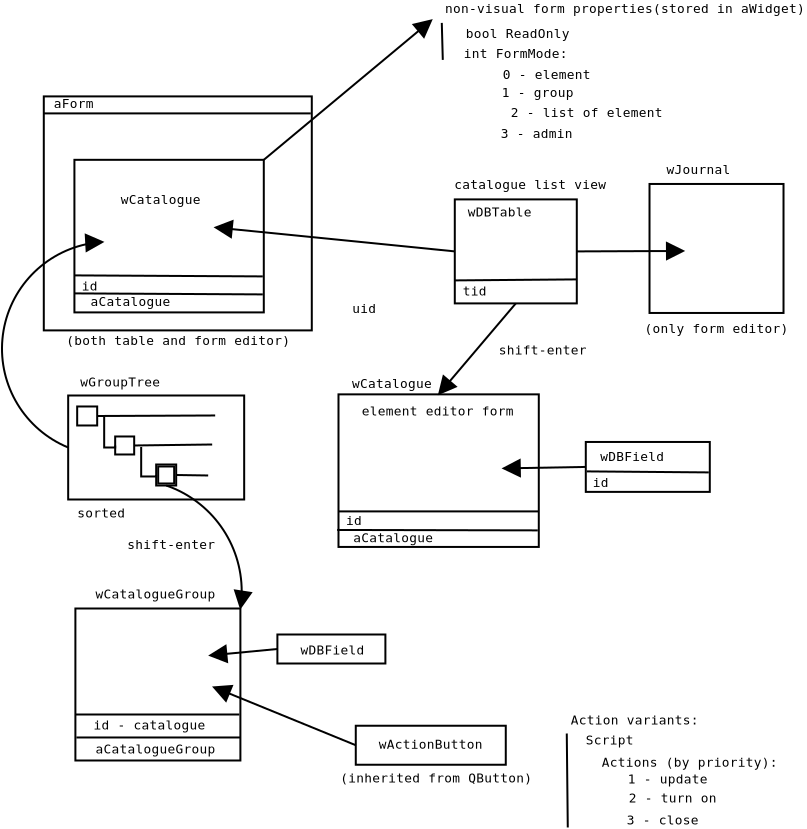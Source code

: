 <?xml version="1.0" encoding="UTF-8"?>
<dia:diagram xmlns:dia="http://www.lysator.liu.se/~alla/dia/">
  <dia:layer name="Фон" visible="true">
    <dia:object type="Standard - Box" version="0" id="O0">
      <dia:attribute name="obj_pos">
        <dia:point val="2.519,0.479"/>
      </dia:attribute>
      <dia:attribute name="obj_bb">
        <dia:rectangle val="2.469,0.429;15.969,12.229"/>
      </dia:attribute>
      <dia:attribute name="elem_corner">
        <dia:point val="2.519,0.479"/>
      </dia:attribute>
      <dia:attribute name="elem_width">
        <dia:real val="13.4"/>
      </dia:attribute>
      <dia:attribute name="elem_height">
        <dia:real val="11.7"/>
      </dia:attribute>
      <dia:attribute name="show_background">
        <dia:boolean val="true"/>
      </dia:attribute>
    </dia:object>
    <dia:object type="Standard - Box" version="0" id="O1">
      <dia:attribute name="obj_pos">
        <dia:point val="4.05,3.65"/>
      </dia:attribute>
      <dia:attribute name="obj_bb">
        <dia:rectangle val="4,3.6;13.569,11.329"/>
      </dia:attribute>
      <dia:attribute name="elem_corner">
        <dia:point val="4.05,3.65"/>
      </dia:attribute>
      <dia:attribute name="elem_width">
        <dia:real val="9.469"/>
      </dia:attribute>
      <dia:attribute name="elem_height">
        <dia:real val="7.629"/>
      </dia:attribute>
      <dia:attribute name="show_background">
        <dia:boolean val="true"/>
      </dia:attribute>
    </dia:object>
    <dia:object type="Standard - Text" version="0" id="O2">
      <dia:attribute name="obj_pos">
        <dia:point val="8.288,5.857"/>
      </dia:attribute>
      <dia:attribute name="obj_bb">
        <dia:rectangle val="5.657,5.261;10.919,6.061"/>
      </dia:attribute>
      <dia:attribute name="text">
        <dia:composite type="text">
          <dia:attribute name="string">
            <dia:string>#wCatalogue#</dia:string>
          </dia:attribute>
          <dia:attribute name="font">
            <dia:font name="Courier"/>
          </dia:attribute>
          <dia:attribute name="height">
            <dia:real val="0.8"/>
          </dia:attribute>
          <dia:attribute name="pos">
            <dia:point val="8.288,5.857"/>
          </dia:attribute>
          <dia:attribute name="color">
            <dia:color val="#000000"/>
          </dia:attribute>
          <dia:attribute name="alignment">
            <dia:enum val="1"/>
          </dia:attribute>
        </dia:composite>
      </dia:attribute>
    </dia:object>
    <dia:object type="Standard - Text" version="0" id="O3">
      <dia:attribute name="obj_pos">
        <dia:point val="26.838,5.107"/>
      </dia:attribute>
      <dia:attribute name="obj_bb">
        <dia:rectangle val="21.791,4.511;31.885,5.311"/>
      </dia:attribute>
      <dia:attribute name="text">
        <dia:composite type="text">
          <dia:attribute name="string">
            <dia:string>#catalogue list view#</dia:string>
          </dia:attribute>
          <dia:attribute name="font">
            <dia:font name="Courier"/>
          </dia:attribute>
          <dia:attribute name="height">
            <dia:real val="0.8"/>
          </dia:attribute>
          <dia:attribute name="pos">
            <dia:point val="26.838,5.107"/>
          </dia:attribute>
          <dia:attribute name="color">
            <dia:color val="#000000"/>
          </dia:attribute>
          <dia:attribute name="alignment">
            <dia:enum val="1"/>
          </dia:attribute>
        </dia:composite>
      </dia:attribute>
    </dia:object>
    <dia:object type="Standard - Box" version="0" id="O4">
      <dia:attribute name="obj_pos">
        <dia:point val="23.069,5.629"/>
      </dia:attribute>
      <dia:attribute name="obj_bb">
        <dia:rectangle val="23.019,5.579;29.219,10.879"/>
      </dia:attribute>
      <dia:attribute name="elem_corner">
        <dia:point val="23.069,5.629"/>
      </dia:attribute>
      <dia:attribute name="elem_width">
        <dia:real val="6.1"/>
      </dia:attribute>
      <dia:attribute name="elem_height">
        <dia:real val="5.2"/>
      </dia:attribute>
      <dia:attribute name="show_background">
        <dia:boolean val="true"/>
      </dia:attribute>
    </dia:object>
    <dia:object type="Standard - Text" version="0" id="O5">
      <dia:attribute name="obj_pos">
        <dia:point val="25.319,6.479"/>
      </dia:attribute>
      <dia:attribute name="obj_bb">
        <dia:rectangle val="23.224,5.882;27.413,6.682"/>
      </dia:attribute>
      <dia:attribute name="text">
        <dia:composite type="text">
          <dia:attribute name="string">
            <dia:string>#wDBTable#</dia:string>
          </dia:attribute>
          <dia:attribute name="font">
            <dia:font name="Courier"/>
          </dia:attribute>
          <dia:attribute name="height">
            <dia:real val="0.8"/>
          </dia:attribute>
          <dia:attribute name="pos">
            <dia:point val="25.319,6.479"/>
          </dia:attribute>
          <dia:attribute name="color">
            <dia:color val="#000000"/>
          </dia:attribute>
          <dia:attribute name="alignment">
            <dia:enum val="1"/>
          </dia:attribute>
        </dia:composite>
      </dia:attribute>
    </dia:object>
    <dia:object type="Standard - Text" version="0" id="O6">
      <dia:attribute name="obj_pos">
        <dia:point val="27.469,13.379"/>
      </dia:attribute>
      <dia:attribute name="obj_bb">
        <dia:rectangle val="24.591,12.782;30.346,13.582"/>
      </dia:attribute>
      <dia:attribute name="text">
        <dia:composite type="text">
          <dia:attribute name="string">
            <dia:string>#shift-enter#</dia:string>
          </dia:attribute>
          <dia:attribute name="font">
            <dia:font name="Courier"/>
          </dia:attribute>
          <dia:attribute name="height">
            <dia:real val="0.8"/>
          </dia:attribute>
          <dia:attribute name="pos">
            <dia:point val="27.469,13.379"/>
          </dia:attribute>
          <dia:attribute name="color">
            <dia:color val="#000000"/>
          </dia:attribute>
          <dia:attribute name="alignment">
            <dia:enum val="1"/>
          </dia:attribute>
        </dia:composite>
      </dia:attribute>
    </dia:object>
    <dia:object type="Standard - Text" version="0" id="O7">
      <dia:attribute name="obj_pos">
        <dia:point val="6.854,10.962"/>
      </dia:attribute>
      <dia:attribute name="obj_bb">
        <dia:rectangle val="4.24,10.366;9.468,11.166"/>
      </dia:attribute>
      <dia:attribute name="text">
        <dia:composite type="text">
          <dia:attribute name="string">
            <dia:string>#aCatalogue#</dia:string>
          </dia:attribute>
          <dia:attribute name="font">
            <dia:font name="Courier"/>
          </dia:attribute>
          <dia:attribute name="height">
            <dia:real val="0.8"/>
          </dia:attribute>
          <dia:attribute name="pos">
            <dia:point val="6.854,10.962"/>
          </dia:attribute>
          <dia:attribute name="color">
            <dia:color val="#000000"/>
          </dia:attribute>
          <dia:attribute name="alignment">
            <dia:enum val="1"/>
          </dia:attribute>
        </dia:composite>
      </dia:attribute>
    </dia:object>
    <dia:object type="Standard - Text" version="0" id="O8">
      <dia:attribute name="obj_pos">
        <dia:point val="4.819,10.178"/>
      </dia:attribute>
      <dia:attribute name="obj_bb">
        <dia:rectangle val="4.33,9.582;5.307,10.382"/>
      </dia:attribute>
      <dia:attribute name="text">
        <dia:composite type="text">
          <dia:attribute name="string">
            <dia:string>#id#</dia:string>
          </dia:attribute>
          <dia:attribute name="font">
            <dia:font name="Courier"/>
          </dia:attribute>
          <dia:attribute name="height">
            <dia:real val="0.8"/>
          </dia:attribute>
          <dia:attribute name="pos">
            <dia:point val="4.819,10.178"/>
          </dia:attribute>
          <dia:attribute name="color">
            <dia:color val="#000000"/>
          </dia:attribute>
          <dia:attribute name="alignment">
            <dia:enum val="1"/>
          </dia:attribute>
        </dia:composite>
      </dia:attribute>
    </dia:object>
    <dia:object type="Standard - Box" version="0" id="O9">
      <dia:attribute name="obj_pos">
        <dia:point val="17.254,15.377"/>
      </dia:attribute>
      <dia:attribute name="obj_bb">
        <dia:rectangle val="17.204,15.326;27.319,23.055"/>
      </dia:attribute>
      <dia:attribute name="elem_corner">
        <dia:point val="17.254,15.377"/>
      </dia:attribute>
      <dia:attribute name="elem_width">
        <dia:real val="10.015"/>
      </dia:attribute>
      <dia:attribute name="elem_height">
        <dia:real val="7.629"/>
      </dia:attribute>
      <dia:attribute name="show_background">
        <dia:boolean val="true"/>
      </dia:attribute>
    </dia:object>
    <dia:object type="Standard - Text" version="0" id="O10">
      <dia:attribute name="obj_pos">
        <dia:point val="19.923,15.055"/>
      </dia:attribute>
      <dia:attribute name="obj_bb">
        <dia:rectangle val="17.291,14.459;22.554,15.258"/>
      </dia:attribute>
      <dia:attribute name="text">
        <dia:composite type="text">
          <dia:attribute name="string">
            <dia:string>#wCatalogue#</dia:string>
          </dia:attribute>
          <dia:attribute name="font">
            <dia:font name="Courier"/>
          </dia:attribute>
          <dia:attribute name="height">
            <dia:real val="0.8"/>
          </dia:attribute>
          <dia:attribute name="pos">
            <dia:point val="19.923,15.055"/>
          </dia:attribute>
          <dia:attribute name="color">
            <dia:color val="#000000"/>
          </dia:attribute>
          <dia:attribute name="alignment">
            <dia:enum val="1"/>
          </dia:attribute>
        </dia:composite>
      </dia:attribute>
    </dia:object>
    <dia:object type="Standard - Text" version="0" id="O11">
      <dia:attribute name="obj_pos">
        <dia:point val="19.995,22.774"/>
      </dia:attribute>
      <dia:attribute name="obj_bb">
        <dia:rectangle val="17.382,22.178;22.609,22.978"/>
      </dia:attribute>
      <dia:attribute name="text">
        <dia:composite type="text">
          <dia:attribute name="string">
            <dia:string>#aCatalogue#</dia:string>
          </dia:attribute>
          <dia:attribute name="font">
            <dia:font name="Courier"/>
          </dia:attribute>
          <dia:attribute name="height">
            <dia:real val="0.8"/>
          </dia:attribute>
          <dia:attribute name="pos">
            <dia:point val="19.995,22.774"/>
          </dia:attribute>
          <dia:attribute name="color">
            <dia:color val="#000000"/>
          </dia:attribute>
          <dia:attribute name="alignment">
            <dia:enum val="1"/>
          </dia:attribute>
        </dia:composite>
      </dia:attribute>
    </dia:object>
    <dia:object type="Standard - Text" version="0" id="O12">
      <dia:attribute name="obj_pos">
        <dia:point val="18.023,21.905"/>
      </dia:attribute>
      <dia:attribute name="obj_bb">
        <dia:rectangle val="17.534,21.308;18.511,22.108"/>
      </dia:attribute>
      <dia:attribute name="text">
        <dia:composite type="text">
          <dia:attribute name="string">
            <dia:string>#id#</dia:string>
          </dia:attribute>
          <dia:attribute name="font">
            <dia:font name="Courier"/>
          </dia:attribute>
          <dia:attribute name="height">
            <dia:real val="0.8"/>
          </dia:attribute>
          <dia:attribute name="pos">
            <dia:point val="18.023,21.905"/>
          </dia:attribute>
          <dia:attribute name="color">
            <dia:color val="#000000"/>
          </dia:attribute>
          <dia:attribute name="alignment">
            <dia:enum val="1"/>
          </dia:attribute>
        </dia:composite>
      </dia:attribute>
    </dia:object>
    <dia:object type="Standard - Line" version="0" id="O13">
      <dia:attribute name="obj_pos">
        <dia:point val="23.069,8.229"/>
      </dia:attribute>
      <dia:attribute name="obj_bb">
        <dia:rectangle val="10.939,6.228;23.123,8.283"/>
      </dia:attribute>
      <dia:attribute name="conn_endpoints">
        <dia:point val="23.069,8.229"/>
        <dia:point val="11.069,7.029"/>
      </dia:attribute>
      <dia:attribute name="numcp">
        <dia:int val="1"/>
      </dia:attribute>
      <dia:attribute name="end_arrow">
        <dia:enum val="3"/>
      </dia:attribute>
      <dia:attribute name="end_arrow_length">
        <dia:real val="0.8"/>
      </dia:attribute>
      <dia:attribute name="end_arrow_width">
        <dia:real val="0.8"/>
      </dia:attribute>
      <dia:connections>
        <dia:connection handle="0" to="O4" connection="3"/>
      </dia:connections>
    </dia:object>
    <dia:object type="Standard - Box" version="0" id="O14">
      <dia:attribute name="obj_pos">
        <dia:point val="29.619,17.757"/>
      </dia:attribute>
      <dia:attribute name="obj_bb">
        <dia:rectangle val="29.569,17.707;35.869,20.303"/>
      </dia:attribute>
      <dia:attribute name="elem_corner">
        <dia:point val="29.619,17.757"/>
      </dia:attribute>
      <dia:attribute name="elem_width">
        <dia:real val="6.2"/>
      </dia:attribute>
      <dia:attribute name="elem_height">
        <dia:real val="2.496"/>
      </dia:attribute>
      <dia:attribute name="show_background">
        <dia:boolean val="true"/>
      </dia:attribute>
    </dia:object>
    <dia:object type="Standard - Text" version="0" id="O15">
      <dia:attribute name="obj_pos">
        <dia:point val="31.938,18.707"/>
      </dia:attribute>
      <dia:attribute name="obj_bb">
        <dia:rectangle val="29.813,18.11;34.063,18.91"/>
      </dia:attribute>
      <dia:attribute name="text">
        <dia:composite type="text">
          <dia:attribute name="string">
            <dia:string>#wDBField#</dia:string>
          </dia:attribute>
          <dia:attribute name="font">
            <dia:font name="Courier"/>
          </dia:attribute>
          <dia:attribute name="height">
            <dia:real val="0.8"/>
          </dia:attribute>
          <dia:attribute name="pos">
            <dia:point val="31.938,18.707"/>
          </dia:attribute>
          <dia:attribute name="color">
            <dia:color val="#000000"/>
          </dia:attribute>
          <dia:attribute name="alignment">
            <dia:enum val="1"/>
          </dia:attribute>
        </dia:composite>
      </dia:attribute>
    </dia:object>
    <dia:object type="Standard - Text" version="0" id="O16">
      <dia:attribute name="obj_pos">
        <dia:point val="30.369,20.003"/>
      </dia:attribute>
      <dia:attribute name="obj_bb">
        <dia:rectangle val="29.88,19.407;30.857,20.207"/>
      </dia:attribute>
      <dia:attribute name="text">
        <dia:composite type="text">
          <dia:attribute name="string">
            <dia:string>#id#</dia:string>
          </dia:attribute>
          <dia:attribute name="font">
            <dia:font name="Courier"/>
          </dia:attribute>
          <dia:attribute name="height">
            <dia:real val="0.8"/>
          </dia:attribute>
          <dia:attribute name="pos">
            <dia:point val="30.369,20.003"/>
          </dia:attribute>
          <dia:attribute name="color">
            <dia:color val="#000000"/>
          </dia:attribute>
          <dia:attribute name="alignment">
            <dia:enum val="1"/>
          </dia:attribute>
        </dia:composite>
      </dia:attribute>
    </dia:object>
    <dia:object type="Standard - Line" version="0" id="O17">
      <dia:attribute name="obj_pos">
        <dia:point val="29.619,19.005"/>
      </dia:attribute>
      <dia:attribute name="obj_bb">
        <dia:rectangle val="25.405,18.278;29.67,19.879"/>
      </dia:attribute>
      <dia:attribute name="conn_endpoints">
        <dia:point val="29.619,19.005"/>
        <dia:point val="25.469,19.078"/>
      </dia:attribute>
      <dia:attribute name="numcp">
        <dia:int val="1"/>
      </dia:attribute>
      <dia:attribute name="end_arrow">
        <dia:enum val="3"/>
      </dia:attribute>
      <dia:attribute name="end_arrow_length">
        <dia:real val="0.8"/>
      </dia:attribute>
      <dia:attribute name="end_arrow_width">
        <dia:real val="0.8"/>
      </dia:attribute>
      <dia:connections>
        <dia:connection handle="0" to="O14" connection="3"/>
      </dia:connections>
    </dia:object>
    <dia:object type="Standard - Text" version="0" id="O18">
      <dia:attribute name="obj_pos">
        <dia:point val="22.219,16.428"/>
      </dia:attribute>
      <dia:attribute name="obj_bb">
        <dia:rectangle val="17.15,15.832;27.288,16.632"/>
      </dia:attribute>
      <dia:attribute name="text">
        <dia:composite type="text">
          <dia:attribute name="string">
            <dia:string>#element editor form#</dia:string>
          </dia:attribute>
          <dia:attribute name="font">
            <dia:font name="Courier"/>
          </dia:attribute>
          <dia:attribute name="height">
            <dia:real val="0.8"/>
          </dia:attribute>
          <dia:attribute name="pos">
            <dia:point val="22.219,16.428"/>
          </dia:attribute>
          <dia:attribute name="color">
            <dia:color val="#000000"/>
          </dia:attribute>
          <dia:attribute name="alignment">
            <dia:enum val="1"/>
          </dia:attribute>
        </dia:composite>
      </dia:attribute>
    </dia:object>
    <dia:object type="Standard - Text" version="0" id="O19">
      <dia:attribute name="obj_pos">
        <dia:point val="18.538,11.307"/>
      </dia:attribute>
      <dia:attribute name="obj_bb">
        <dia:rectangle val="17.759,10.71;19.317,11.511"/>
      </dia:attribute>
      <dia:attribute name="text">
        <dia:composite type="text">
          <dia:attribute name="string">
            <dia:string>#uid#</dia:string>
          </dia:attribute>
          <dia:attribute name="font">
            <dia:font name="Courier"/>
          </dia:attribute>
          <dia:attribute name="height">
            <dia:real val="0.8"/>
          </dia:attribute>
          <dia:attribute name="pos">
            <dia:point val="18.538,11.307"/>
          </dia:attribute>
          <dia:attribute name="color">
            <dia:color val="#000000"/>
          </dia:attribute>
          <dia:attribute name="alignment">
            <dia:enum val="1"/>
          </dia:attribute>
        </dia:composite>
      </dia:attribute>
    </dia:object>
    <dia:object type="Standard - Text" version="0" id="O20">
      <dia:attribute name="obj_pos">
        <dia:point val="24.069,10.428"/>
      </dia:attribute>
      <dia:attribute name="obj_bb">
        <dia:rectangle val="23.29,9.832;24.848,10.632"/>
      </dia:attribute>
      <dia:attribute name="text">
        <dia:composite type="text">
          <dia:attribute name="string">
            <dia:string>#tid#</dia:string>
          </dia:attribute>
          <dia:attribute name="font">
            <dia:font name="Courier"/>
          </dia:attribute>
          <dia:attribute name="height">
            <dia:real val="0.8"/>
          </dia:attribute>
          <dia:attribute name="pos">
            <dia:point val="24.069,10.428"/>
          </dia:attribute>
          <dia:attribute name="color">
            <dia:color val="#000000"/>
          </dia:attribute>
          <dia:attribute name="alignment">
            <dia:enum val="1"/>
          </dia:attribute>
        </dia:composite>
      </dia:attribute>
    </dia:object>
    <dia:object type="Standard - Line" version="0" id="O21">
      <dia:attribute name="obj_pos">
        <dia:point val="23.069,9.679"/>
      </dia:attribute>
      <dia:attribute name="obj_bb">
        <dia:rectangle val="23.018,9.578;29.219,9.729"/>
      </dia:attribute>
      <dia:attribute name="conn_endpoints">
        <dia:point val="23.069,9.679"/>
        <dia:point val="29.169,9.629"/>
      </dia:attribute>
      <dia:attribute name="numcp">
        <dia:int val="1"/>
      </dia:attribute>
    </dia:object>
    <dia:object type="Standard - Line" version="0" id="O22">
      <dia:attribute name="obj_pos">
        <dia:point val="2.519,1.329"/>
      </dia:attribute>
      <dia:attribute name="obj_bb">
        <dia:rectangle val="2.469,1.279;15.919,1.379"/>
      </dia:attribute>
      <dia:attribute name="conn_endpoints">
        <dia:point val="2.519,1.329"/>
        <dia:point val="15.869,1.329"/>
      </dia:attribute>
      <dia:attribute name="numcp">
        <dia:int val="1"/>
      </dia:attribute>
    </dia:object>
    <dia:object type="Standard - Text" version="0" id="O23">
      <dia:attribute name="obj_pos">
        <dia:point val="19.969,-1.746"/>
      </dia:attribute>
      <dia:attribute name="obj_bb">
        <dia:rectangle val="19.969,-2.343;19.969,-1.543"/>
      </dia:attribute>
      <dia:attribute name="text">
        <dia:composite type="text">
          <dia:attribute name="string">
            <dia:string>##</dia:string>
          </dia:attribute>
          <dia:attribute name="font">
            <dia:font name="Courier"/>
          </dia:attribute>
          <dia:attribute name="height">
            <dia:real val="0.8"/>
          </dia:attribute>
          <dia:attribute name="pos">
            <dia:point val="19.969,-1.746"/>
          </dia:attribute>
          <dia:attribute name="color">
            <dia:color val="#000000"/>
          </dia:attribute>
          <dia:attribute name="alignment">
            <dia:enum val="1"/>
          </dia:attribute>
        </dia:composite>
      </dia:attribute>
    </dia:object>
    <dia:object type="Standard - Line" version="0" id="O24">
      <dia:attribute name="obj_pos">
        <dia:point val="17.188,22.157"/>
      </dia:attribute>
      <dia:attribute name="obj_bb">
        <dia:rectangle val="17.138,22.107;27.269,22.229"/>
      </dia:attribute>
      <dia:attribute name="conn_endpoints">
        <dia:point val="17.188,22.157"/>
        <dia:point val="27.219,22.178"/>
      </dia:attribute>
      <dia:attribute name="numcp">
        <dia:int val="1"/>
      </dia:attribute>
    </dia:object>
    <dia:object type="Standard - Line" version="0" id="O25">
      <dia:attribute name="obj_pos">
        <dia:point val="17.269,21.229"/>
      </dia:attribute>
      <dia:attribute name="obj_bb">
        <dia:rectangle val="17.219,21.178;27.319,21.279"/>
      </dia:attribute>
      <dia:attribute name="conn_endpoints">
        <dia:point val="17.269,21.229"/>
        <dia:point val="27.269,21.229"/>
      </dia:attribute>
      <dia:attribute name="numcp">
        <dia:int val="1"/>
      </dia:attribute>
    </dia:object>
    <dia:object type="Standard - Line" version="0" id="O26">
      <dia:attribute name="obj_pos">
        <dia:point val="4.069,10.329"/>
      </dia:attribute>
      <dia:attribute name="obj_bb">
        <dia:rectangle val="4.019,10.278;13.519,10.429"/>
      </dia:attribute>
      <dia:attribute name="conn_endpoints">
        <dia:point val="4.069,10.329"/>
        <dia:point val="13.469,10.379"/>
      </dia:attribute>
      <dia:attribute name="numcp">
        <dia:int val="1"/>
      </dia:attribute>
    </dia:object>
    <dia:object type="Standard - Line" version="0" id="O27">
      <dia:attribute name="obj_pos">
        <dia:point val="4.069,9.429"/>
      </dia:attribute>
      <dia:attribute name="obj_bb">
        <dia:rectangle val="4.019,9.378;13.519,9.529"/>
      </dia:attribute>
      <dia:attribute name="conn_endpoints">
        <dia:point val="4.069,9.429"/>
        <dia:point val="13.469,9.479"/>
      </dia:attribute>
      <dia:attribute name="numcp">
        <dia:int val="1"/>
      </dia:attribute>
    </dia:object>
    <dia:object type="Standard - Line" version="0" id="O28">
      <dia:attribute name="obj_pos">
        <dia:point val="29.669,19.229"/>
      </dia:attribute>
      <dia:attribute name="obj_bb">
        <dia:rectangle val="29.618,19.178;35.819,19.329"/>
      </dia:attribute>
      <dia:attribute name="conn_endpoints">
        <dia:point val="29.669,19.229"/>
        <dia:point val="35.769,19.279"/>
      </dia:attribute>
      <dia:attribute name="numcp">
        <dia:int val="1"/>
      </dia:attribute>
    </dia:object>
    <dia:object type="Standard - Text" version="0" id="O29">
      <dia:attribute name="obj_pos">
        <dia:point val="31.781,-3.696"/>
      </dia:attribute>
      <dia:attribute name="obj_bb">
        <dia:rectangle val="19.558,-4.293;44.005,-3.493"/>
      </dia:attribute>
      <dia:attribute name="text">
        <dia:composite type="text">
          <dia:attribute name="string">
            <dia:string>#non-visual form properties(stored in aWidget):#</dia:string>
          </dia:attribute>
          <dia:attribute name="font">
            <dia:font name="Courier"/>
          </dia:attribute>
          <dia:attribute name="height">
            <dia:real val="0.8"/>
          </dia:attribute>
          <dia:attribute name="pos">
            <dia:point val="31.781,-3.696"/>
          </dia:attribute>
          <dia:attribute name="color">
            <dia:color val="#000000"/>
          </dia:attribute>
          <dia:attribute name="alignment">
            <dia:enum val="1"/>
          </dia:attribute>
        </dia:composite>
      </dia:attribute>
    </dia:object>
    <dia:object type="Standard - Text" version="0" id="O30">
      <dia:attribute name="obj_pos">
        <dia:point val="26.219,-2.446"/>
      </dia:attribute>
      <dia:attribute name="obj_bb">
        <dia:rectangle val="22.756,-3.043;29.682,-2.243"/>
      </dia:attribute>
      <dia:attribute name="text">
        <dia:composite type="text">
          <dia:attribute name="string">
            <dia:string>#bool ReadOnly#</dia:string>
          </dia:attribute>
          <dia:attribute name="font">
            <dia:font name="Courier"/>
          </dia:attribute>
          <dia:attribute name="height">
            <dia:real val="0.8"/>
          </dia:attribute>
          <dia:attribute name="pos">
            <dia:point val="26.219,-2.446"/>
          </dia:attribute>
          <dia:attribute name="color">
            <dia:color val="#000000"/>
          </dia:attribute>
          <dia:attribute name="alignment">
            <dia:enum val="1"/>
          </dia:attribute>
        </dia:composite>
      </dia:attribute>
    </dia:object>
    <dia:object type="Standard - Line" version="0" id="O31">
      <dia:attribute name="obj_pos">
        <dia:point val="22.419,-3.196"/>
      </dia:attribute>
      <dia:attribute name="obj_bb">
        <dia:rectangle val="22.367,-3.248;22.52,-1.295"/>
      </dia:attribute>
      <dia:attribute name="conn_endpoints">
        <dia:point val="22.419,-3.196"/>
        <dia:point val="22.469,-1.346"/>
      </dia:attribute>
      <dia:attribute name="numcp">
        <dia:int val="1"/>
      </dia:attribute>
    </dia:object>
    <dia:object type="Standard - Text" version="0" id="O32">
      <dia:attribute name="obj_pos">
        <dia:point val="26.119,-1.446"/>
      </dia:attribute>
      <dia:attribute name="obj_bb">
        <dia:rectangle val="22.77,-2.043;29.467,-1.243"/>
      </dia:attribute>
      <dia:attribute name="text">
        <dia:composite type="text">
          <dia:attribute name="string">
            <dia:string>#int FormMode:#</dia:string>
          </dia:attribute>
          <dia:attribute name="font">
            <dia:font name="Courier"/>
          </dia:attribute>
          <dia:attribute name="height">
            <dia:real val="0.8"/>
          </dia:attribute>
          <dia:attribute name="pos">
            <dia:point val="26.119,-1.446"/>
          </dia:attribute>
          <dia:attribute name="color">
            <dia:color val="#000000"/>
          </dia:attribute>
          <dia:attribute name="alignment">
            <dia:enum val="1"/>
          </dia:attribute>
        </dia:composite>
      </dia:attribute>
    </dia:object>
    <dia:object type="Standard - Text" version="0" id="O33">
      <dia:attribute name="obj_pos">
        <dia:point val="27.669,-0.396"/>
      </dia:attribute>
      <dia:attribute name="obj_bb">
        <dia:rectangle val="24.809,-0.993;30.529,-0.193"/>
      </dia:attribute>
      <dia:attribute name="text">
        <dia:composite type="text">
          <dia:attribute name="string">
            <dia:string>#0 - element#</dia:string>
          </dia:attribute>
          <dia:attribute name="font">
            <dia:font name="Courier"/>
          </dia:attribute>
          <dia:attribute name="height">
            <dia:real val="0.8"/>
          </dia:attribute>
          <dia:attribute name="pos">
            <dia:point val="27.669,-0.396"/>
          </dia:attribute>
          <dia:attribute name="color">
            <dia:color val="#000000"/>
          </dia:attribute>
          <dia:attribute name="alignment">
            <dia:enum val="1"/>
          </dia:attribute>
        </dia:composite>
      </dia:attribute>
    </dia:object>
    <dia:object type="Standard - Text" version="0" id="O34">
      <dia:attribute name="obj_pos">
        <dia:point val="27.219,0.504"/>
      </dia:attribute>
      <dia:attribute name="obj_bb">
        <dia:rectangle val="24.878,-0.093;29.56,0.707"/>
      </dia:attribute>
      <dia:attribute name="text">
        <dia:composite type="text">
          <dia:attribute name="string">
            <dia:string>#1 - group#</dia:string>
          </dia:attribute>
          <dia:attribute name="font">
            <dia:font name="Courier"/>
          </dia:attribute>
          <dia:attribute name="height">
            <dia:real val="0.8"/>
          </dia:attribute>
          <dia:attribute name="pos">
            <dia:point val="27.219,0.504"/>
          </dia:attribute>
          <dia:attribute name="color">
            <dia:color val="#000000"/>
          </dia:attribute>
          <dia:attribute name="alignment">
            <dia:enum val="1"/>
          </dia:attribute>
        </dia:composite>
      </dia:attribute>
    </dia:object>
    <dia:object type="Standard - Text" version="0" id="O35">
      <dia:attribute name="obj_pos">
        <dia:point val="29.669,1.504"/>
      </dia:attribute>
      <dia:attribute name="obj_bb">
        <dia:rectangle val="24.648,0.907;34.689,1.707"/>
      </dia:attribute>
      <dia:attribute name="text">
        <dia:composite type="text">
          <dia:attribute name="string">
            <dia:string>#2 - list of element#</dia:string>
          </dia:attribute>
          <dia:attribute name="font">
            <dia:font name="Courier"/>
          </dia:attribute>
          <dia:attribute name="height">
            <dia:real val="0.8"/>
          </dia:attribute>
          <dia:attribute name="pos">
            <dia:point val="29.669,1.504"/>
          </dia:attribute>
          <dia:attribute name="color">
            <dia:color val="#000000"/>
          </dia:attribute>
          <dia:attribute name="alignment">
            <dia:enum val="1"/>
          </dia:attribute>
        </dia:composite>
      </dia:attribute>
    </dia:object>
    <dia:object type="Standard - Text" version="0" id="O36">
      <dia:attribute name="obj_pos">
        <dia:point val="27.169,2.554"/>
      </dia:attribute>
      <dia:attribute name="obj_bb">
        <dia:rectangle val="24.819,1.957;29.518,2.757"/>
      </dia:attribute>
      <dia:attribute name="text">
        <dia:composite type="text">
          <dia:attribute name="string">
            <dia:string>#3 - admin#</dia:string>
          </dia:attribute>
          <dia:attribute name="font">
            <dia:font name="Courier"/>
          </dia:attribute>
          <dia:attribute name="height">
            <dia:real val="0.8"/>
          </dia:attribute>
          <dia:attribute name="pos">
            <dia:point val="27.169,2.554"/>
          </dia:attribute>
          <dia:attribute name="color">
            <dia:color val="#000000"/>
          </dia:attribute>
          <dia:attribute name="alignment">
            <dia:enum val="1"/>
          </dia:attribute>
        </dia:composite>
      </dia:attribute>
    </dia:object>
    <dia:object type="Standard - Line" version="0" id="O37">
      <dia:attribute name="obj_pos">
        <dia:point val="13.519,3.65"/>
      </dia:attribute>
      <dia:attribute name="obj_bb">
        <dia:rectangle val="13.448,-3.993;22.469,3.72"/>
      </dia:attribute>
      <dia:attribute name="conn_endpoints">
        <dia:point val="13.519,3.65"/>
        <dia:point val="21.919,-3.346"/>
      </dia:attribute>
      <dia:attribute name="numcp">
        <dia:int val="1"/>
      </dia:attribute>
      <dia:attribute name="end_arrow">
        <dia:enum val="3"/>
      </dia:attribute>
      <dia:attribute name="end_arrow_length">
        <dia:real val="0.8"/>
      </dia:attribute>
      <dia:attribute name="end_arrow_width">
        <dia:real val="0.8"/>
      </dia:attribute>
      <dia:connections>
        <dia:connection handle="0" to="O1" connection="2"/>
      </dia:connections>
    </dia:object>
    <dia:object type="Standard - Text" version="0" id="O38">
      <dia:attribute name="obj_pos">
        <dia:point val="4.019,1.054"/>
      </dia:attribute>
      <dia:attribute name="obj_bb">
        <dia:rectangle val="2.712,0.457;5.326,1.257"/>
      </dia:attribute>
      <dia:attribute name="text">
        <dia:composite type="text">
          <dia:attribute name="string">
            <dia:string>#aForm#</dia:string>
          </dia:attribute>
          <dia:attribute name="font">
            <dia:font name="Courier"/>
          </dia:attribute>
          <dia:attribute name="height">
            <dia:real val="0.8"/>
          </dia:attribute>
          <dia:attribute name="pos">
            <dia:point val="4.019,1.054"/>
          </dia:attribute>
          <dia:attribute name="color">
            <dia:color val="#000000"/>
          </dia:attribute>
          <dia:attribute name="alignment">
            <dia:enum val="1"/>
          </dia:attribute>
        </dia:composite>
      </dia:attribute>
    </dia:object>
    <dia:object type="Standard - Box" version="0" id="O39">
      <dia:attribute name="obj_pos">
        <dia:point val="4.099,26.084"/>
      </dia:attribute>
      <dia:attribute name="obj_bb">
        <dia:rectangle val="4.049,26.034;12.399,33.733"/>
      </dia:attribute>
      <dia:attribute name="elem_corner">
        <dia:point val="4.099,26.084"/>
      </dia:attribute>
      <dia:attribute name="elem_width">
        <dia:real val="8.25"/>
      </dia:attribute>
      <dia:attribute name="elem_height">
        <dia:real val="7.6"/>
      </dia:attribute>
      <dia:attribute name="show_background">
        <dia:boolean val="true"/>
      </dia:attribute>
    </dia:object>
    <dia:object type="Standard - Text" version="0" id="O40">
      <dia:attribute name="obj_pos">
        <dia:point val="8.099,25.584"/>
      </dia:attribute>
      <dia:attribute name="obj_bb">
        <dia:rectangle val="4.112,24.987;12.085,25.787"/>
      </dia:attribute>
      <dia:attribute name="text">
        <dia:composite type="text">
          <dia:attribute name="string">
            <dia:string>#wCatalogueGroup#</dia:string>
          </dia:attribute>
          <dia:attribute name="font">
            <dia:font name="Courier"/>
          </dia:attribute>
          <dia:attribute name="height">
            <dia:real val="0.8"/>
          </dia:attribute>
          <dia:attribute name="pos">
            <dia:point val="8.099,25.584"/>
          </dia:attribute>
          <dia:attribute name="color">
            <dia:color val="#000000"/>
          </dia:attribute>
          <dia:attribute name="alignment">
            <dia:enum val="1"/>
          </dia:attribute>
        </dia:composite>
      </dia:attribute>
    </dia:object>
    <dia:object type="Standard - Box" version="0" id="O41">
      <dia:attribute name="obj_pos">
        <dia:point val="14.199,27.384"/>
      </dia:attribute>
      <dia:attribute name="obj_bb">
        <dia:rectangle val="14.149,27.334;19.649,28.884"/>
      </dia:attribute>
      <dia:attribute name="elem_corner">
        <dia:point val="14.199,27.384"/>
      </dia:attribute>
      <dia:attribute name="elem_width">
        <dia:real val="5.4"/>
      </dia:attribute>
      <dia:attribute name="elem_height">
        <dia:real val="1.45"/>
      </dia:attribute>
      <dia:attribute name="show_background">
        <dia:boolean val="true"/>
      </dia:attribute>
    </dia:object>
    <dia:object type="Standard - Text" version="0" id="O42">
      <dia:attribute name="obj_pos">
        <dia:point val="16.949,28.384"/>
      </dia:attribute>
      <dia:attribute name="obj_bb">
        <dia:rectangle val="14.824,27.787;19.074,28.587"/>
      </dia:attribute>
      <dia:attribute name="text">
        <dia:composite type="text">
          <dia:attribute name="string">
            <dia:string>#wDBField#</dia:string>
          </dia:attribute>
          <dia:attribute name="font">
            <dia:font name="Courier"/>
          </dia:attribute>
          <dia:attribute name="height">
            <dia:real val="0.8"/>
          </dia:attribute>
          <dia:attribute name="pos">
            <dia:point val="16.949,28.384"/>
          </dia:attribute>
          <dia:attribute name="color">
            <dia:color val="#000000"/>
          </dia:attribute>
          <dia:attribute name="alignment">
            <dia:enum val="1"/>
          </dia:attribute>
        </dia:composite>
      </dia:attribute>
    </dia:object>
    <dia:object type="Standard - Line" version="0" id="O43">
      <dia:attribute name="obj_pos">
        <dia:point val="14.199,28.108"/>
      </dia:attribute>
      <dia:attribute name="obj_bb">
        <dia:rectangle val="10.673,27.632;14.253,29.235"/>
      </dia:attribute>
      <dia:attribute name="conn_endpoints">
        <dia:point val="14.199,28.108"/>
        <dia:point val="10.799,28.433"/>
      </dia:attribute>
      <dia:attribute name="numcp">
        <dia:int val="1"/>
      </dia:attribute>
      <dia:attribute name="end_arrow">
        <dia:enum val="3"/>
      </dia:attribute>
      <dia:attribute name="end_arrow_length">
        <dia:real val="0.8"/>
      </dia:attribute>
      <dia:attribute name="end_arrow_width">
        <dia:real val="0.8"/>
      </dia:attribute>
      <dia:connections>
        <dia:connection handle="0" to="O41" connection="3"/>
      </dia:connections>
    </dia:object>
    <dia:object type="Standard - Text" version="0" id="O44">
      <dia:attribute name="obj_pos">
        <dia:point val="8.099,33.334"/>
      </dia:attribute>
      <dia:attribute name="obj_bb">
        <dia:rectangle val="4.13,32.737;12.068,33.537"/>
      </dia:attribute>
      <dia:attribute name="text">
        <dia:composite type="text">
          <dia:attribute name="string">
            <dia:string>#aCatalogueGroup#</dia:string>
          </dia:attribute>
          <dia:attribute name="font">
            <dia:font name="Courier"/>
          </dia:attribute>
          <dia:attribute name="height">
            <dia:real val="0.8"/>
          </dia:attribute>
          <dia:attribute name="pos">
            <dia:point val="8.099,33.334"/>
          </dia:attribute>
          <dia:attribute name="color">
            <dia:color val="#000000"/>
          </dia:attribute>
          <dia:attribute name="alignment">
            <dia:enum val="1"/>
          </dia:attribute>
        </dia:composite>
      </dia:attribute>
    </dia:object>
    <dia:object type="Standard - Line" version="0" id="O45">
      <dia:attribute name="obj_pos">
        <dia:point val="4.149,32.533"/>
      </dia:attribute>
      <dia:attribute name="obj_bb">
        <dia:rectangle val="4.099,32.483;12.399,32.584"/>
      </dia:attribute>
      <dia:attribute name="conn_endpoints">
        <dia:point val="4.149,32.533"/>
        <dia:point val="12.349,32.533"/>
      </dia:attribute>
      <dia:attribute name="numcp">
        <dia:int val="1"/>
      </dia:attribute>
    </dia:object>
    <dia:object type="Standard - Text" version="0" id="O46">
      <dia:attribute name="obj_pos">
        <dia:point val="7.799,32.133"/>
      </dia:attribute>
      <dia:attribute name="obj_bb">
        <dia:rectangle val="4.12,31.537;11.477,32.337"/>
      </dia:attribute>
      <dia:attribute name="text">
        <dia:composite type="text">
          <dia:attribute name="string">
            <dia:string>#id - catalogue#</dia:string>
          </dia:attribute>
          <dia:attribute name="font">
            <dia:font name="Courier"/>
          </dia:attribute>
          <dia:attribute name="height">
            <dia:real val="0.8"/>
          </dia:attribute>
          <dia:attribute name="pos">
            <dia:point val="7.799,32.133"/>
          </dia:attribute>
          <dia:attribute name="color">
            <dia:color val="#000000"/>
          </dia:attribute>
          <dia:attribute name="alignment">
            <dia:enum val="1"/>
          </dia:attribute>
        </dia:composite>
      </dia:attribute>
    </dia:object>
    <dia:object type="Standard - Line" version="0" id="O47">
      <dia:attribute name="obj_pos">
        <dia:point val="4.099,31.384"/>
      </dia:attribute>
      <dia:attribute name="obj_bb">
        <dia:rectangle val="4.049,31.334;12.349,31.433"/>
      </dia:attribute>
      <dia:attribute name="conn_endpoints">
        <dia:point val="4.099,31.384"/>
        <dia:point val="12.299,31.384"/>
      </dia:attribute>
      <dia:attribute name="numcp">
        <dia:int val="1"/>
      </dia:attribute>
    </dia:object>
    <dia:object type="Standard - Text" version="0" id="O48">
      <dia:attribute name="obj_pos">
        <dia:point val="8.888,23.107"/>
      </dia:attribute>
      <dia:attribute name="obj_bb">
        <dia:rectangle val="6.011,22.511;11.766,23.311"/>
      </dia:attribute>
      <dia:attribute name="text">
        <dia:composite type="text">
          <dia:attribute name="string">
            <dia:string>#shift-enter#</dia:string>
          </dia:attribute>
          <dia:attribute name="font">
            <dia:font name="Courier"/>
          </dia:attribute>
          <dia:attribute name="height">
            <dia:real val="0.8"/>
          </dia:attribute>
          <dia:attribute name="pos">
            <dia:point val="8.888,23.107"/>
          </dia:attribute>
          <dia:attribute name="color">
            <dia:color val="#000000"/>
          </dia:attribute>
          <dia:attribute name="alignment">
            <dia:enum val="1"/>
          </dia:attribute>
        </dia:composite>
      </dia:attribute>
    </dia:object>
    <dia:object type="Standard - Box" version="0" id="O49">
      <dia:attribute name="obj_pos">
        <dia:point val="3.738,15.434"/>
      </dia:attribute>
      <dia:attribute name="obj_bb">
        <dia:rectangle val="3.688,15.383;12.588,20.683"/>
      </dia:attribute>
      <dia:attribute name="elem_corner">
        <dia:point val="3.738,15.434"/>
      </dia:attribute>
      <dia:attribute name="elem_width">
        <dia:real val="8.8"/>
      </dia:attribute>
      <dia:attribute name="elem_height">
        <dia:real val="5.2"/>
      </dia:attribute>
      <dia:attribute name="show_background">
        <dia:boolean val="true"/>
      </dia:attribute>
    </dia:object>
    <dia:object type="Standard - Text" version="0" id="O50">
      <dia:attribute name="obj_pos">
        <dia:point val="6.338,14.983"/>
      </dia:attribute>
      <dia:attribute name="obj_bb">
        <dia:rectangle val="3.707,14.387;8.969,15.187"/>
      </dia:attribute>
      <dia:attribute name="text">
        <dia:composite type="text">
          <dia:attribute name="string">
            <dia:string>#wGroupTree#</dia:string>
          </dia:attribute>
          <dia:attribute name="font">
            <dia:font name="Courier"/>
          </dia:attribute>
          <dia:attribute name="height">
            <dia:real val="0.8"/>
          </dia:attribute>
          <dia:attribute name="pos">
            <dia:point val="6.338,14.983"/>
          </dia:attribute>
          <dia:attribute name="color">
            <dia:color val="#000000"/>
          </dia:attribute>
          <dia:attribute name="alignment">
            <dia:enum val="1"/>
          </dia:attribute>
        </dia:composite>
      </dia:attribute>
    </dia:object>
    <dia:object type="Standard - Box" version="0" id="O51">
      <dia:attribute name="obj_pos">
        <dia:point val="4.188,15.983"/>
      </dia:attribute>
      <dia:attribute name="obj_bb">
        <dia:rectangle val="4.138,15.934;5.238,16.983"/>
      </dia:attribute>
      <dia:attribute name="elem_corner">
        <dia:point val="4.188,15.983"/>
      </dia:attribute>
      <dia:attribute name="elem_width">
        <dia:real val="1"/>
      </dia:attribute>
      <dia:attribute name="elem_height">
        <dia:real val="0.95"/>
      </dia:attribute>
      <dia:attribute name="show_background">
        <dia:boolean val="true"/>
      </dia:attribute>
    </dia:object>
    <dia:object type="Standard - Box" version="0" id="O52">
      <dia:attribute name="obj_pos">
        <dia:point val="6.088,17.483"/>
      </dia:attribute>
      <dia:attribute name="obj_bb">
        <dia:rectangle val="6.038,17.433;7.088,18.433"/>
      </dia:attribute>
      <dia:attribute name="elem_corner">
        <dia:point val="6.088,17.483"/>
      </dia:attribute>
      <dia:attribute name="elem_width">
        <dia:real val="0.95"/>
      </dia:attribute>
      <dia:attribute name="elem_height">
        <dia:real val="0.9"/>
      </dia:attribute>
      <dia:attribute name="show_background">
        <dia:boolean val="true"/>
      </dia:attribute>
    </dia:object>
    <dia:object type="Standard - Box" version="0" id="O53">
      <dia:attribute name="obj_pos">
        <dia:point val="8.138,18.884"/>
      </dia:attribute>
      <dia:attribute name="obj_bb">
        <dia:rectangle val="8.088,18.834;9.188,19.983"/>
      </dia:attribute>
      <dia:attribute name="elem_corner">
        <dia:point val="8.138,18.884"/>
      </dia:attribute>
      <dia:attribute name="elem_width">
        <dia:real val="1"/>
      </dia:attribute>
      <dia:attribute name="elem_height">
        <dia:real val="1.05"/>
      </dia:attribute>
      <dia:attribute name="show_background">
        <dia:boolean val="true"/>
      </dia:attribute>
    </dia:object>
    <dia:object type="Standard - Text" version="0" id="O54">
      <dia:attribute name="obj_pos">
        <dia:point val="5.388,21.534"/>
      </dia:attribute>
      <dia:attribute name="obj_bb">
        <dia:rectangle val="3.835,20.937;6.941,21.737"/>
      </dia:attribute>
      <dia:attribute name="text">
        <dia:composite type="text">
          <dia:attribute name="string">
            <dia:string>#sorted#</dia:string>
          </dia:attribute>
          <dia:attribute name="font">
            <dia:font name="Courier"/>
          </dia:attribute>
          <dia:attribute name="height">
            <dia:real val="0.8"/>
          </dia:attribute>
          <dia:attribute name="pos">
            <dia:point val="5.388,21.534"/>
          </dia:attribute>
          <dia:attribute name="color">
            <dia:color val="#000000"/>
          </dia:attribute>
          <dia:attribute name="alignment">
            <dia:enum val="1"/>
          </dia:attribute>
        </dia:composite>
      </dia:attribute>
    </dia:object>
    <dia:object type="Standard - Line" version="0" id="O55">
      <dia:attribute name="obj_pos">
        <dia:point val="5.188,16.459"/>
      </dia:attribute>
      <dia:attribute name="obj_bb">
        <dia:rectangle val="5.138,16.383;11.138,16.509"/>
      </dia:attribute>
      <dia:attribute name="conn_endpoints">
        <dia:point val="5.188,16.459"/>
        <dia:point val="11.088,16.433"/>
      </dia:attribute>
      <dia:attribute name="numcp">
        <dia:int val="1"/>
      </dia:attribute>
      <dia:connections>
        <dia:connection handle="0" to="O51" connection="4"/>
      </dia:connections>
    </dia:object>
    <dia:object type="Standard - Line" version="0" id="O56">
      <dia:attribute name="obj_pos">
        <dia:point val="7.038,17.933"/>
      </dia:attribute>
      <dia:attribute name="obj_bb">
        <dia:rectangle val="6.987,17.833;10.989,17.984"/>
      </dia:attribute>
      <dia:attribute name="conn_endpoints">
        <dia:point val="7.038,17.933"/>
        <dia:point val="10.938,17.884"/>
      </dia:attribute>
      <dia:attribute name="numcp">
        <dia:int val="1"/>
      </dia:attribute>
      <dia:connections>
        <dia:connection handle="0" to="O52" connection="4"/>
      </dia:connections>
    </dia:object>
    <dia:object type="Standard - Line" version="0" id="O57">
      <dia:attribute name="obj_pos">
        <dia:point val="9.138,19.409"/>
      </dia:attribute>
      <dia:attribute name="obj_bb">
        <dia:rectangle val="9.087,19.358;10.789,19.484"/>
      </dia:attribute>
      <dia:attribute name="conn_endpoints">
        <dia:point val="9.138,19.409"/>
        <dia:point val="10.738,19.433"/>
      </dia:attribute>
      <dia:attribute name="numcp">
        <dia:int val="1"/>
      </dia:attribute>
      <dia:connections>
        <dia:connection handle="0" to="O53" connection="4"/>
      </dia:connections>
    </dia:object>
    <dia:object type="Standard - ZigZagLine" version="0" id="O58">
      <dia:attribute name="obj_pos">
        <dia:point val="5.538,16.507"/>
      </dia:attribute>
      <dia:attribute name="obj_bb">
        <dia:rectangle val="5.488,16.457;6.138,18.084"/>
      </dia:attribute>
      <dia:attribute name="orth_points">
        <dia:point val="5.538,16.507"/>
        <dia:point val="5.538,18.034"/>
        <dia:point val="6.088,18.034"/>
        <dia:point val="6.088,17.933"/>
      </dia:attribute>
      <dia:attribute name="orth_orient">
        <dia:enum val="1"/>
        <dia:enum val="0"/>
        <dia:enum val="1"/>
      </dia:attribute>
      <dia:connections>
        <dia:connection handle="1" to="O52" connection="3"/>
      </dia:connections>
    </dia:object>
    <dia:object type="Standard - ZigZagLine" version="0" id="O59">
      <dia:attribute name="obj_pos">
        <dia:point val="7.388,18.007"/>
      </dia:attribute>
      <dia:attribute name="obj_bb">
        <dia:rectangle val="7.338,17.957;8.188,19.534"/>
      </dia:attribute>
      <dia:attribute name="orth_points">
        <dia:point val="7.388,18.007"/>
        <dia:point val="7.388,19.483"/>
        <dia:point val="8.138,19.483"/>
        <dia:point val="8.138,19.409"/>
      </dia:attribute>
      <dia:attribute name="orth_orient">
        <dia:enum val="1"/>
        <dia:enum val="0"/>
        <dia:enum val="1"/>
      </dia:attribute>
      <dia:connections>
        <dia:connection handle="1" to="O53" connection="3"/>
      </dia:connections>
    </dia:object>
    <dia:object type="Standard - Box" version="0" id="O60">
      <dia:attribute name="obj_pos">
        <dia:point val="8.238,18.983"/>
      </dia:attribute>
      <dia:attribute name="obj_bb">
        <dia:rectangle val="8.188,18.933;9.088,19.884"/>
      </dia:attribute>
      <dia:attribute name="elem_corner">
        <dia:point val="8.238,18.983"/>
      </dia:attribute>
      <dia:attribute name="elem_width">
        <dia:real val="0.8"/>
      </dia:attribute>
      <dia:attribute name="elem_height">
        <dia:real val="0.85"/>
      </dia:attribute>
      <dia:attribute name="show_background">
        <dia:boolean val="true"/>
      </dia:attribute>
    </dia:object>
    <dia:object type="Standard - Arc" version="0" id="O61">
      <dia:attribute name="obj_pos">
        <dia:point val="8.638,19.933"/>
      </dia:attribute>
      <dia:attribute name="obj_bb">
        <dia:rectangle val="8.569,19.865;12.464,26.54"/>
      </dia:attribute>
      <dia:attribute name="conn_endpoints">
        <dia:point val="8.638,19.933"/>
        <dia:point val="12.349,26.084"/>
      </dia:attribute>
      <dia:attribute name="curve_distance">
        <dia:real val="-1.303"/>
      </dia:attribute>
      <dia:attribute name="end_arrow">
        <dia:enum val="3"/>
      </dia:attribute>
      <dia:attribute name="end_arrow_length">
        <dia:real val="0.8"/>
      </dia:attribute>
      <dia:attribute name="end_arrow_width">
        <dia:real val="0.8"/>
      </dia:attribute>
      <dia:connections>
        <dia:connection handle="0" to="O53" connection="6"/>
        <dia:connection handle="1" to="O39" connection="2"/>
      </dia:connections>
    </dia:object>
    <dia:object type="Standard - Box" version="0" id="O62">
      <dia:attribute name="obj_pos">
        <dia:point val="18.118,31.946"/>
      </dia:attribute>
      <dia:attribute name="obj_bb">
        <dia:rectangle val="18.068,31.896;25.668,33.946"/>
      </dia:attribute>
      <dia:attribute name="elem_corner">
        <dia:point val="18.118,31.946"/>
      </dia:attribute>
      <dia:attribute name="elem_width">
        <dia:real val="7.5"/>
      </dia:attribute>
      <dia:attribute name="elem_height">
        <dia:real val="1.95"/>
      </dia:attribute>
      <dia:attribute name="show_background">
        <dia:boolean val="true"/>
      </dia:attribute>
    </dia:object>
    <dia:object type="Standard - Text" version="0" id="O63">
      <dia:attribute name="obj_pos">
        <dia:point val="21.868,33.096"/>
      </dia:attribute>
      <dia:attribute name="obj_bb">
        <dia:rectangle val="18.419,32.499;25.318,33.3"/>
      </dia:attribute>
      <dia:attribute name="text">
        <dia:composite type="text">
          <dia:attribute name="string">
            <dia:string>#wActionButton#</dia:string>
          </dia:attribute>
          <dia:attribute name="font">
            <dia:font name="Courier"/>
          </dia:attribute>
          <dia:attribute name="height">
            <dia:real val="0.8"/>
          </dia:attribute>
          <dia:attribute name="pos">
            <dia:point val="21.868,33.096"/>
          </dia:attribute>
          <dia:attribute name="color">
            <dia:color val="#000000"/>
          </dia:attribute>
          <dia:attribute name="alignment">
            <dia:enum val="1"/>
          </dia:attribute>
        </dia:composite>
      </dia:attribute>
    </dia:object>
    <dia:object type="Standard - Text" version="0" id="O64">
      <dia:attribute name="obj_pos">
        <dia:point val="34.818,33.996"/>
      </dia:attribute>
      <dia:attribute name="obj_bb">
        <dia:rectangle val="29.019,33.4;40.617,34.2"/>
      </dia:attribute>
      <dia:attribute name="text">
        <dia:composite type="text">
          <dia:attribute name="string">
            <dia:string>#Actions (by priority):#</dia:string>
          </dia:attribute>
          <dia:attribute name="font">
            <dia:font name="Courier"/>
          </dia:attribute>
          <dia:attribute name="height">
            <dia:real val="0.8"/>
          </dia:attribute>
          <dia:attribute name="pos">
            <dia:point val="34.818,33.996"/>
          </dia:attribute>
          <dia:attribute name="color">
            <dia:color val="#000000"/>
          </dia:attribute>
          <dia:attribute name="alignment">
            <dia:enum val="1"/>
          </dia:attribute>
        </dia:composite>
      </dia:attribute>
    </dia:object>
    <dia:object type="Standard - Text" version="0" id="O65">
      <dia:attribute name="obj_pos">
        <dia:point val="33.718,34.834"/>
      </dia:attribute>
      <dia:attribute name="obj_bb">
        <dia:rectangle val="31.122,34.187;36.364,35.137"/>
      </dia:attribute>
      <dia:attribute name="text">
        <dia:composite type="text">
          <dia:attribute name="string">
            <dia:string>#1 - update#</dia:string>
          </dia:attribute>
          <dia:attribute name="font">
            <dia:font name="Courier"/>
          </dia:attribute>
          <dia:attribute name="height">
            <dia:real val="0.8"/>
          </dia:attribute>
          <dia:attribute name="pos">
            <dia:point val="33.718,34.834"/>
          </dia:attribute>
          <dia:attribute name="color">
            <dia:color val="#000000"/>
          </dia:attribute>
          <dia:attribute name="alignment">
            <dia:enum val="1"/>
          </dia:attribute>
        </dia:composite>
      </dia:attribute>
    </dia:object>
    <dia:object type="Standard - Text" version="0" id="O66">
      <dia:attribute name="obj_pos">
        <dia:point val="33.968,35.783"/>
      </dia:attribute>
      <dia:attribute name="obj_bb">
        <dia:rectangle val="31.077,35.137;36.909,36.087"/>
      </dia:attribute>
      <dia:attribute name="text">
        <dia:composite type="text">
          <dia:attribute name="string">
            <dia:string>#2 - turn on#</dia:string>
          </dia:attribute>
          <dia:attribute name="font">
            <dia:font name="Courier"/>
          </dia:attribute>
          <dia:attribute name="height">
            <dia:real val="0.8"/>
          </dia:attribute>
          <dia:attribute name="pos">
            <dia:point val="33.968,35.783"/>
          </dia:attribute>
          <dia:attribute name="color">
            <dia:color val="#000000"/>
          </dia:attribute>
          <dia:attribute name="alignment">
            <dia:enum val="1"/>
          </dia:attribute>
        </dia:composite>
      </dia:attribute>
    </dia:object>
    <dia:object type="Standard - Text" version="0" id="O67">
      <dia:attribute name="obj_pos">
        <dia:point val="33.468,36.883"/>
      </dia:attribute>
      <dia:attribute name="obj_bb">
        <dia:rectangle val="31.132,36.287;35.804,37.087"/>
      </dia:attribute>
      <dia:attribute name="text">
        <dia:composite type="text">
          <dia:attribute name="string">
            <dia:string>#3 - close#</dia:string>
          </dia:attribute>
          <dia:attribute name="font">
            <dia:font name="Courier"/>
          </dia:attribute>
          <dia:attribute name="height">
            <dia:real val="0.8"/>
          </dia:attribute>
          <dia:attribute name="pos">
            <dia:point val="33.468,36.883"/>
          </dia:attribute>
          <dia:attribute name="color">
            <dia:color val="#000000"/>
          </dia:attribute>
          <dia:attribute name="alignment">
            <dia:enum val="1"/>
          </dia:attribute>
        </dia:composite>
      </dia:attribute>
    </dia:object>
    <dia:object type="Standard - Text" version="0" id="O68">
      <dia:attribute name="obj_pos">
        <dia:point val="30.818,32.883"/>
      </dia:attribute>
      <dia:attribute name="obj_bb">
        <dia:rectangle val="29.291,32.287;32.345,33.087"/>
      </dia:attribute>
      <dia:attribute name="text">
        <dia:composite type="text">
          <dia:attribute name="string">
            <dia:string>#Script#</dia:string>
          </dia:attribute>
          <dia:attribute name="font">
            <dia:font name="Courier"/>
          </dia:attribute>
          <dia:attribute name="height">
            <dia:real val="0.8"/>
          </dia:attribute>
          <dia:attribute name="pos">
            <dia:point val="30.818,32.883"/>
          </dia:attribute>
          <dia:attribute name="color">
            <dia:color val="#000000"/>
          </dia:attribute>
          <dia:attribute name="alignment">
            <dia:enum val="1"/>
          </dia:attribute>
        </dia:composite>
      </dia:attribute>
    </dia:object>
    <dia:object type="Standard - Text" version="0" id="O69">
      <dia:attribute name="obj_pos">
        <dia:point val="30.668,31.884"/>
      </dia:attribute>
      <dia:attribute name="obj_bb">
        <dia:rectangle val="24.596,31.287;36.74,32.087"/>
      </dia:attribute>
      <dia:attribute name="text">
        <dia:composite type="text">
          <dia:attribute name="string">
            <dia:string>#       Action variants:#</dia:string>
          </dia:attribute>
          <dia:attribute name="font">
            <dia:font name="Courier"/>
          </dia:attribute>
          <dia:attribute name="height">
            <dia:real val="0.8"/>
          </dia:attribute>
          <dia:attribute name="pos">
            <dia:point val="30.668,31.884"/>
          </dia:attribute>
          <dia:attribute name="color">
            <dia:color val="#000000"/>
          </dia:attribute>
          <dia:attribute name="alignment">
            <dia:enum val="1"/>
          </dia:attribute>
        </dia:composite>
      </dia:attribute>
    </dia:object>
    <dia:object type="Standard - Line" version="0" id="O70">
      <dia:attribute name="obj_pos">
        <dia:point val="28.668,32.334"/>
      </dia:attribute>
      <dia:attribute name="obj_bb">
        <dia:rectangle val="28.618,32.283;28.769,37.084"/>
      </dia:attribute>
      <dia:attribute name="conn_endpoints">
        <dia:point val="28.668,32.334"/>
        <dia:point val="28.718,37.033"/>
      </dia:attribute>
      <dia:attribute name="numcp">
        <dia:int val="1"/>
      </dia:attribute>
    </dia:object>
    <dia:object type="Standard - Text" version="0" id="O71">
      <dia:attribute name="obj_pos">
        <dia:point val="22.146,34.783"/>
      </dia:attribute>
      <dia:attribute name="obj_bb">
        <dia:rectangle val="15.968,34.187;28.323,34.987"/>
      </dia:attribute>
      <dia:attribute name="text">
        <dia:composite type="text">
          <dia:attribute name="string">
            <dia:string>#(inherited from QButton)#</dia:string>
          </dia:attribute>
          <dia:attribute name="font">
            <dia:font name="Courier"/>
          </dia:attribute>
          <dia:attribute name="height">
            <dia:real val="0.8"/>
          </dia:attribute>
          <dia:attribute name="pos">
            <dia:point val="22.146,34.783"/>
          </dia:attribute>
          <dia:attribute name="color">
            <dia:color val="#000000"/>
          </dia:attribute>
          <dia:attribute name="alignment">
            <dia:enum val="1"/>
          </dia:attribute>
        </dia:composite>
      </dia:attribute>
    </dia:object>
    <dia:object type="Standard - Line" version="0" id="O72">
      <dia:attribute name="obj_pos">
        <dia:point val="18.118,32.921"/>
      </dia:attribute>
      <dia:attribute name="obj_bb">
        <dia:rectangle val="10.639,29.247;18.183,32.986"/>
      </dia:attribute>
      <dia:attribute name="conn_endpoints">
        <dia:point val="18.118,32.921"/>
        <dia:point val="10.988,30.007"/>
      </dia:attribute>
      <dia:attribute name="numcp">
        <dia:int val="1"/>
      </dia:attribute>
      <dia:attribute name="end_arrow">
        <dia:enum val="3"/>
      </dia:attribute>
      <dia:attribute name="end_arrow_length">
        <dia:real val="0.8"/>
      </dia:attribute>
      <dia:attribute name="end_arrow_width">
        <dia:real val="0.8"/>
      </dia:attribute>
      <dia:connections>
        <dia:connection handle="0" to="O62" connection="3"/>
      </dia:connections>
    </dia:object>
    <dia:object type="Standard - Box" version="0" id="O73">
      <dia:attribute name="obj_pos">
        <dia:point val="32.805,4.857"/>
      </dia:attribute>
      <dia:attribute name="obj_bb">
        <dia:rectangle val="32.755,4.807;39.555,11.357"/>
      </dia:attribute>
      <dia:attribute name="elem_corner">
        <dia:point val="32.805,4.857"/>
      </dia:attribute>
      <dia:attribute name="elem_width">
        <dia:real val="6.7"/>
      </dia:attribute>
      <dia:attribute name="elem_height">
        <dia:real val="6.45"/>
      </dia:attribute>
      <dia:attribute name="show_background">
        <dia:boolean val="true"/>
      </dia:attribute>
    </dia:object>
    <dia:object type="Standard - Text" version="0" id="O74">
      <dia:attribute name="obj_pos">
        <dia:point val="35.255,4.357"/>
      </dia:attribute>
      <dia:attribute name="obj_bb">
        <dia:rectangle val="33.165,3.761;37.345,4.561"/>
      </dia:attribute>
      <dia:attribute name="text">
        <dia:composite type="text">
          <dia:attribute name="string">
            <dia:string>#wJournal#</dia:string>
          </dia:attribute>
          <dia:attribute name="font">
            <dia:font name="Courier"/>
          </dia:attribute>
          <dia:attribute name="height">
            <dia:real val="0.8"/>
          </dia:attribute>
          <dia:attribute name="pos">
            <dia:point val="35.255,4.357"/>
          </dia:attribute>
          <dia:attribute name="color">
            <dia:color val="#000000"/>
          </dia:attribute>
          <dia:attribute name="alignment">
            <dia:enum val="1"/>
          </dia:attribute>
        </dia:composite>
      </dia:attribute>
    </dia:object>
    <dia:object type="Standard - Line" version="0" id="O75">
      <dia:attribute name="obj_pos">
        <dia:point val="29.169,8.229"/>
      </dia:attribute>
      <dia:attribute name="obj_bb">
        <dia:rectangle val="29.119,7.407;34.58,9.007"/>
      </dia:attribute>
      <dia:attribute name="conn_endpoints">
        <dia:point val="29.169,8.229"/>
        <dia:point val="34.527,8.207"/>
      </dia:attribute>
      <dia:attribute name="numcp">
        <dia:int val="1"/>
      </dia:attribute>
      <dia:attribute name="end_arrow">
        <dia:enum val="3"/>
      </dia:attribute>
      <dia:attribute name="end_arrow_length">
        <dia:real val="0.8"/>
      </dia:attribute>
      <dia:attribute name="end_arrow_width">
        <dia:real val="0.8"/>
      </dia:attribute>
      <dia:connections>
        <dia:connection handle="0" to="O4" connection="4"/>
      </dia:connections>
    </dia:object>
    <dia:object type="Standard - Text" version="0" id="O76">
      <dia:attribute name="obj_pos">
        <dia:point val="36.155,12.307"/>
      </dia:attribute>
      <dia:attribute name="obj_bb">
        <dia:rectangle val="31.587,11.71;40.722,12.511"/>
      </dia:attribute>
      <dia:attribute name="text">
        <dia:composite type="text">
          <dia:attribute name="string">
            <dia:string>#(only form editor)#</dia:string>
          </dia:attribute>
          <dia:attribute name="font">
            <dia:font name="Courier"/>
          </dia:attribute>
          <dia:attribute name="height">
            <dia:real val="0.8"/>
          </dia:attribute>
          <dia:attribute name="pos">
            <dia:point val="36.155,12.307"/>
          </dia:attribute>
          <dia:attribute name="color">
            <dia:color val="#000000"/>
          </dia:attribute>
          <dia:attribute name="alignment">
            <dia:enum val="1"/>
          </dia:attribute>
        </dia:composite>
      </dia:attribute>
    </dia:object>
    <dia:object type="Standard - Text" version="0" id="O77">
      <dia:attribute name="obj_pos">
        <dia:point val="9.238,12.907"/>
      </dia:attribute>
      <dia:attribute name="obj_bb">
        <dia:rectangle val="1.987,12.31;16.489,13.111"/>
      </dia:attribute>
      <dia:attribute name="text">
        <dia:composite type="text">
          <dia:attribute name="string">
            <dia:string>#(both table and form editor)#</dia:string>
          </dia:attribute>
          <dia:attribute name="font">
            <dia:font name="Courier"/>
          </dia:attribute>
          <dia:attribute name="height">
            <dia:real val="0.8"/>
          </dia:attribute>
          <dia:attribute name="pos">
            <dia:point val="9.238,12.907"/>
          </dia:attribute>
          <dia:attribute name="color">
            <dia:color val="#000000"/>
          </dia:attribute>
          <dia:attribute name="alignment">
            <dia:enum val="1"/>
          </dia:attribute>
        </dia:composite>
      </dia:attribute>
    </dia:object>
    <dia:object type="Standard - Line" version="0" id="O78">
      <dia:attribute name="obj_pos">
        <dia:point val="26.119,10.829"/>
      </dia:attribute>
      <dia:attribute name="obj_bb">
        <dia:rectangle val="21.619,10.758;26.189,15.932"/>
      </dia:attribute>
      <dia:attribute name="conn_endpoints">
        <dia:point val="26.119,10.829"/>
        <dia:point val="22.261,15.377"/>
      </dia:attribute>
      <dia:attribute name="numcp">
        <dia:int val="1"/>
      </dia:attribute>
      <dia:attribute name="end_arrow">
        <dia:enum val="3"/>
      </dia:attribute>
      <dia:attribute name="end_arrow_length">
        <dia:real val="0.8"/>
      </dia:attribute>
      <dia:attribute name="end_arrow_width">
        <dia:real val="0.8"/>
      </dia:attribute>
      <dia:connections>
        <dia:connection handle="0" to="O4" connection="6"/>
        <dia:connection handle="1" to="O9" connection="1"/>
      </dia:connections>
    </dia:object>
    <dia:object type="Standard - Arc" version="0" id="O79">
      <dia:attribute name="obj_pos">
        <dia:point val="3.738,18.034"/>
      </dia:attribute>
      <dia:attribute name="obj_bb">
        <dia:rectangle val="0.379,7.573;6.285,18.091"/>
      </dia:attribute>
      <dia:attribute name="conn_endpoints">
        <dia:point val="3.738,18.034"/>
        <dia:point val="5.488,7.757"/>
      </dia:attribute>
      <dia:attribute name="curve_distance">
        <dia:real val="-4.167"/>
      </dia:attribute>
      <dia:attribute name="end_arrow">
        <dia:enum val="3"/>
      </dia:attribute>
      <dia:attribute name="end_arrow_length">
        <dia:real val="0.8"/>
      </dia:attribute>
      <dia:attribute name="end_arrow_width">
        <dia:real val="0.8"/>
      </dia:attribute>
      <dia:connections>
        <dia:connection handle="0" to="O49" connection="3"/>
      </dia:connections>
    </dia:object>
  </dia:layer>
</dia:diagram>
